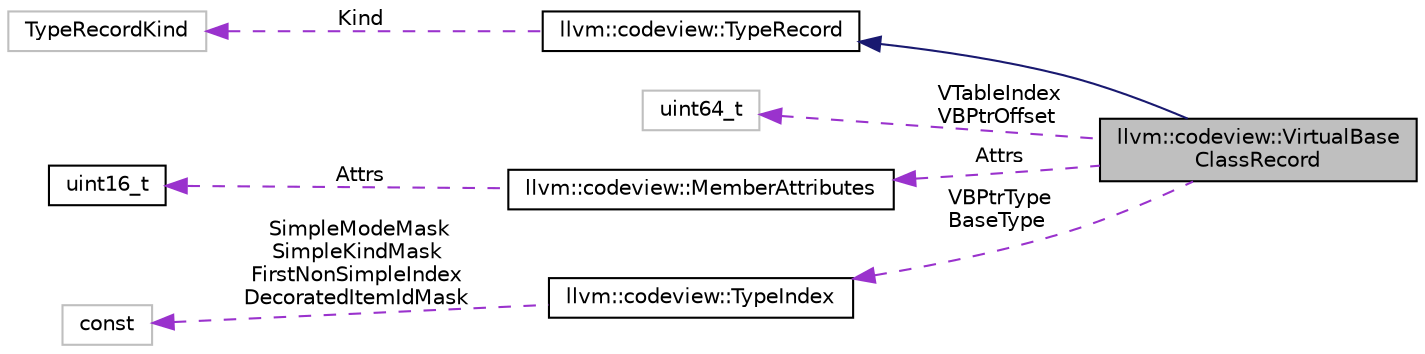 digraph "llvm::codeview::VirtualBaseClassRecord"
{
 // LATEX_PDF_SIZE
  bgcolor="transparent";
  edge [fontname="Helvetica",fontsize="10",labelfontname="Helvetica",labelfontsize="10"];
  node [fontname="Helvetica",fontsize="10",shape=record];
  rankdir="LR";
  Node1 [label="llvm::codeview::VirtualBase\lClassRecord",height=0.2,width=0.4,color="black", fillcolor="grey75", style="filled", fontcolor="black",tooltip=" "];
  Node2 -> Node1 [dir="back",color="midnightblue",fontsize="10",style="solid",fontname="Helvetica"];
  Node2 [label="llvm::codeview::TypeRecord",height=0.2,width=0.4,color="black",URL="$classllvm_1_1codeview_1_1TypeRecord.html",tooltip=" "];
  Node3 -> Node2 [dir="back",color="darkorchid3",fontsize="10",style="dashed",label=" Kind" ,fontname="Helvetica"];
  Node3 [label="TypeRecordKind",height=0.2,width=0.4,color="grey75",tooltip=" "];
  Node4 -> Node1 [dir="back",color="darkorchid3",fontsize="10",style="dashed",label=" VTableIndex\nVBPtrOffset" ,fontname="Helvetica"];
  Node4 [label="uint64_t",height=0.2,width=0.4,color="grey75",tooltip=" "];
  Node5 -> Node1 [dir="back",color="darkorchid3",fontsize="10",style="dashed",label=" Attrs" ,fontname="Helvetica"];
  Node5 [label="llvm::codeview::MemberAttributes",height=0.2,width=0.4,color="black",URL="$structllvm_1_1codeview_1_1MemberAttributes.html",tooltip="Equvalent to CV_fldattr_t in cvinfo.h."];
  Node6 -> Node5 [dir="back",color="darkorchid3",fontsize="10",style="dashed",label=" Attrs" ,fontname="Helvetica"];
  Node6 [label="uint16_t",height=0.2,width=0.4,color="black",URL="$classuint16__t.html",tooltip=" "];
  Node7 -> Node1 [dir="back",color="darkorchid3",fontsize="10",style="dashed",label=" VBPtrType\nBaseType" ,fontname="Helvetica"];
  Node7 [label="llvm::codeview::TypeIndex",height=0.2,width=0.4,color="black",URL="$classllvm_1_1codeview_1_1TypeIndex.html",tooltip="A 32-bit type reference."];
  Node8 -> Node7 [dir="back",color="darkorchid3",fontsize="10",style="dashed",label=" SimpleModeMask\nSimpleKindMask\nFirstNonSimpleIndex\nDecoratedItemIdMask" ,fontname="Helvetica"];
  Node8 [label="const",height=0.2,width=0.4,color="grey75",tooltip=" "];
}
